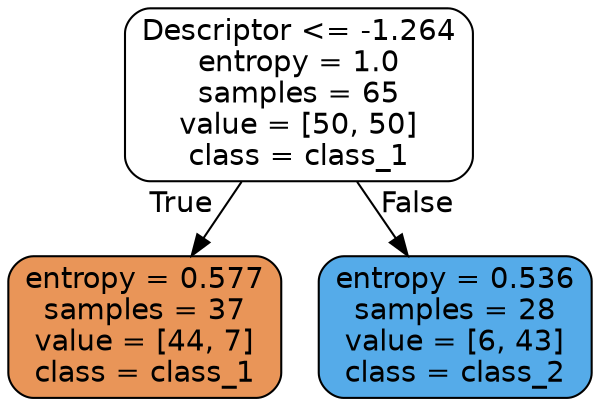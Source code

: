 digraph Tree {
node [shape=box, style="filled, rounded", color="black", fontname="helvetica"] ;
edge [fontname="helvetica"] ;
0 [label="Descriptor <= -1.264\nentropy = 1.0\nsamples = 65\nvalue = [50, 50]\nclass = class_1", fillcolor="#ffffff"] ;
1 [label="entropy = 0.577\nsamples = 37\nvalue = [44, 7]\nclass = class_1", fillcolor="#e99558"] ;
0 -> 1 [labeldistance=2.5, labelangle=45, headlabel="True"] ;
2 [label="entropy = 0.536\nsamples = 28\nvalue = [6, 43]\nclass = class_2", fillcolor="#55abe9"] ;
0 -> 2 [labeldistance=2.5, labelangle=-45, headlabel="False"] ;
}